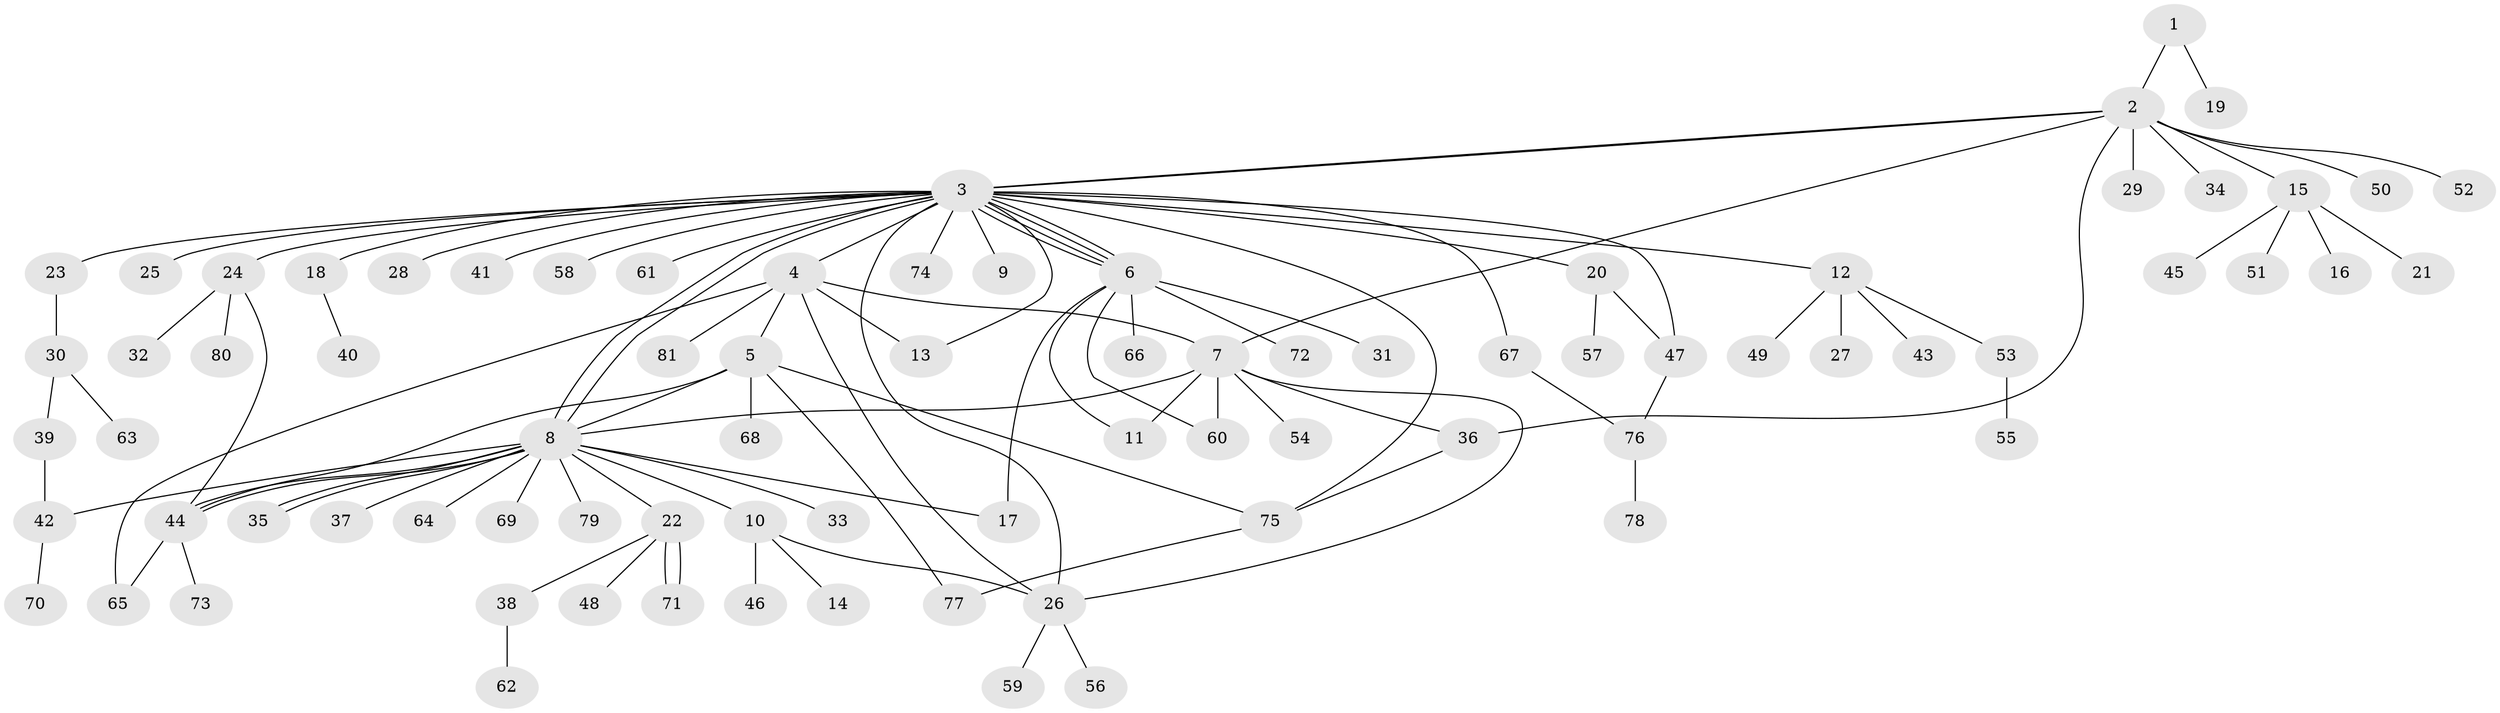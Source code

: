 // coarse degree distribution, {7: 0.034482758620689655, 2: 0.08620689655172414, 1: 0.603448275862069, 8: 0.017241379310344827, 3: 0.10344827586206896, 4: 0.05172413793103448, 5: 0.05172413793103448, 19: 0.017241379310344827, 13: 0.017241379310344827, 6: 0.017241379310344827}
// Generated by graph-tools (version 1.1) at 2025/36/03/04/25 23:36:53]
// undirected, 81 vertices, 108 edges
graph export_dot {
  node [color=gray90,style=filled];
  1;
  2;
  3;
  4;
  5;
  6;
  7;
  8;
  9;
  10;
  11;
  12;
  13;
  14;
  15;
  16;
  17;
  18;
  19;
  20;
  21;
  22;
  23;
  24;
  25;
  26;
  27;
  28;
  29;
  30;
  31;
  32;
  33;
  34;
  35;
  36;
  37;
  38;
  39;
  40;
  41;
  42;
  43;
  44;
  45;
  46;
  47;
  48;
  49;
  50;
  51;
  52;
  53;
  54;
  55;
  56;
  57;
  58;
  59;
  60;
  61;
  62;
  63;
  64;
  65;
  66;
  67;
  68;
  69;
  70;
  71;
  72;
  73;
  74;
  75;
  76;
  77;
  78;
  79;
  80;
  81;
  1 -- 2;
  1 -- 19;
  2 -- 3;
  2 -- 3;
  2 -- 7;
  2 -- 15;
  2 -- 29;
  2 -- 34;
  2 -- 36;
  2 -- 50;
  2 -- 52;
  3 -- 4;
  3 -- 6;
  3 -- 6;
  3 -- 6;
  3 -- 6;
  3 -- 8;
  3 -- 8;
  3 -- 9;
  3 -- 12;
  3 -- 13;
  3 -- 18;
  3 -- 20;
  3 -- 23;
  3 -- 24;
  3 -- 25;
  3 -- 26;
  3 -- 28;
  3 -- 41;
  3 -- 47;
  3 -- 58;
  3 -- 61;
  3 -- 67;
  3 -- 74;
  3 -- 75;
  4 -- 5;
  4 -- 7;
  4 -- 13;
  4 -- 26;
  4 -- 65;
  4 -- 81;
  5 -- 8;
  5 -- 44;
  5 -- 68;
  5 -- 75;
  5 -- 77;
  6 -- 11;
  6 -- 17;
  6 -- 31;
  6 -- 60;
  6 -- 66;
  6 -- 72;
  7 -- 8;
  7 -- 11;
  7 -- 26;
  7 -- 36;
  7 -- 54;
  7 -- 60;
  8 -- 10;
  8 -- 17;
  8 -- 22;
  8 -- 33;
  8 -- 35;
  8 -- 35;
  8 -- 37;
  8 -- 42;
  8 -- 44;
  8 -- 44;
  8 -- 64;
  8 -- 69;
  8 -- 79;
  10 -- 14;
  10 -- 26;
  10 -- 46;
  12 -- 27;
  12 -- 43;
  12 -- 49;
  12 -- 53;
  15 -- 16;
  15 -- 21;
  15 -- 45;
  15 -- 51;
  18 -- 40;
  20 -- 47;
  20 -- 57;
  22 -- 38;
  22 -- 48;
  22 -- 71;
  22 -- 71;
  23 -- 30;
  24 -- 32;
  24 -- 44;
  24 -- 80;
  26 -- 56;
  26 -- 59;
  30 -- 39;
  30 -- 63;
  36 -- 75;
  38 -- 62;
  39 -- 42;
  42 -- 70;
  44 -- 65;
  44 -- 73;
  47 -- 76;
  53 -- 55;
  67 -- 76;
  75 -- 77;
  76 -- 78;
}
